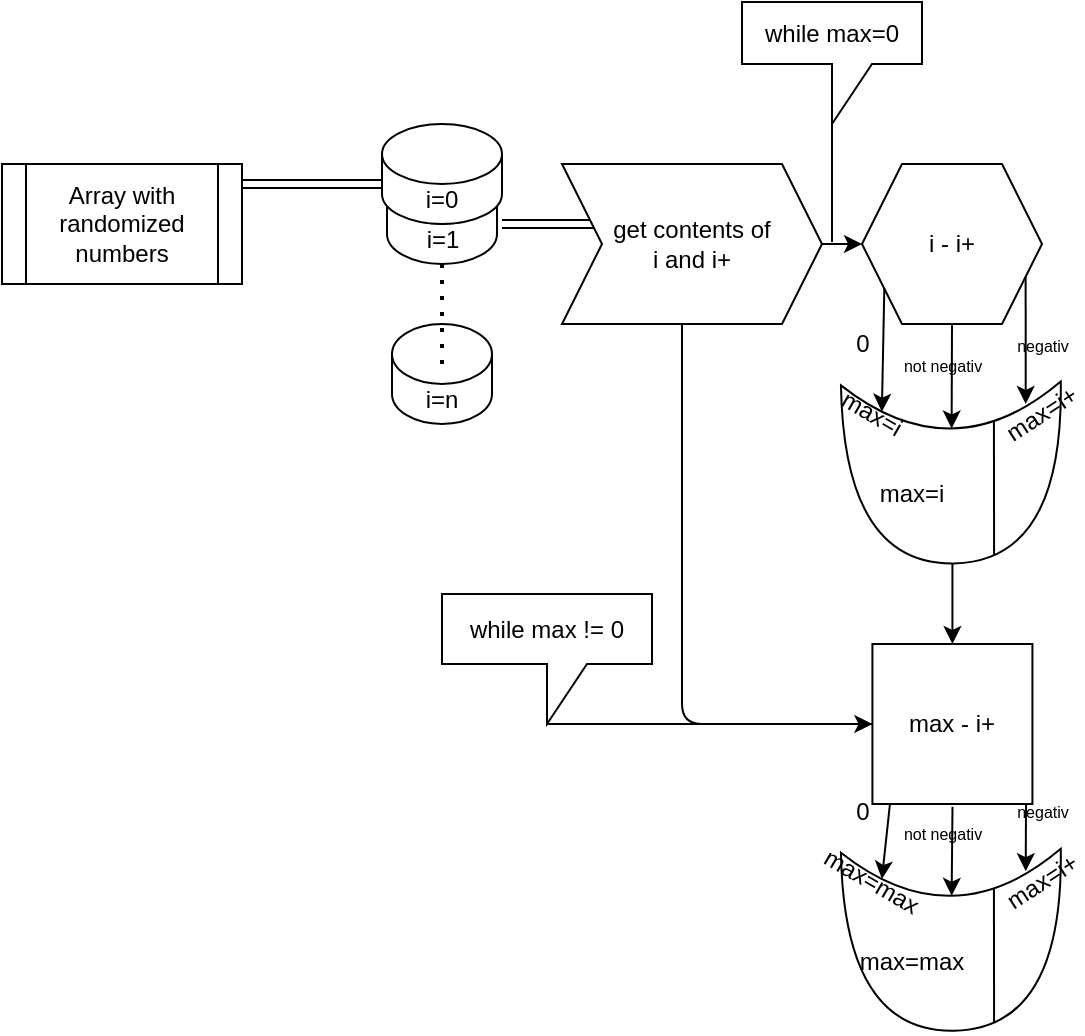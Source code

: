 <mxfile>
    <diagram id="Cix3tnNVNArpZhiBEfJ1" name="array sort">
        <mxGraphModel dx="653" dy="791" grid="1" gridSize="10" guides="1" tooltips="1" connect="1" arrows="1" fold="1" page="1" pageScale="1" pageWidth="827" pageHeight="1169" math="0" shadow="0">
            <root>
                <mxCell id="0"/>
                <mxCell id="1" parent="0"/>
                <mxCell id="7" value="i=n" style="shape=cylinder3;whiteSpace=wrap;html=1;boundedLbl=1;backgroundOutline=1;size=15;" vertex="1" parent="1">
                    <mxGeometry x="295" y="221" width="50" height="50" as="geometry"/>
                </mxCell>
                <mxCell id="4" value="i=1" style="shape=cylinder3;whiteSpace=wrap;html=1;boundedLbl=1;backgroundOutline=1;size=15;" vertex="1" parent="1">
                    <mxGeometry x="292.5" y="141" width="55" height="50" as="geometry"/>
                </mxCell>
                <mxCell id="9" value="" style="shape=link;html=1;" edge="1" parent="1">
                    <mxGeometry width="100" relative="1" as="geometry">
                        <mxPoint x="190" y="151" as="sourcePoint"/>
                        <mxPoint x="290" y="151" as="targetPoint"/>
                    </mxGeometry>
                </mxCell>
                <mxCell id="2" value="Array with randomized numbers" style="shape=process;whiteSpace=wrap;html=1;backgroundOutline=1;" vertex="1" parent="1">
                    <mxGeometry x="100" y="141" width="120" height="60" as="geometry"/>
                </mxCell>
                <mxCell id="3" value="i=0" style="shape=cylinder3;whiteSpace=wrap;html=1;boundedLbl=1;backgroundOutline=1;size=15;" vertex="1" parent="1">
                    <mxGeometry x="290" y="121" width="60" height="50" as="geometry"/>
                </mxCell>
                <mxCell id="11" value="" style="shape=link;html=1;" edge="1" parent="1">
                    <mxGeometry width="100" relative="1" as="geometry">
                        <mxPoint x="350" y="171" as="sourcePoint"/>
                        <mxPoint x="440" y="171" as="targetPoint"/>
                    </mxGeometry>
                </mxCell>
                <mxCell id="6" value="" style="endArrow=none;dashed=1;html=1;dashPattern=1 3;strokeWidth=2;entryX=0.5;entryY=1;entryDx=0;entryDy=0;entryPerimeter=0;" edge="1" parent="1" target="4">
                    <mxGeometry width="50" height="50" relative="1" as="geometry">
                        <mxPoint x="320" y="241" as="sourcePoint"/>
                        <mxPoint x="340" y="201" as="targetPoint"/>
                    </mxGeometry>
                </mxCell>
                <mxCell id="13" style="edgeStyle=none;html=1;entryX=0;entryY=0.5;entryDx=0;entryDy=0;" edge="1" parent="1" source="10" target="12">
                    <mxGeometry relative="1" as="geometry"/>
                </mxCell>
                <mxCell id="10" value="get contents of&lt;br&gt;i and i+" style="shape=step;perimeter=stepPerimeter;whiteSpace=wrap;html=1;fixedSize=1;" vertex="1" parent="1">
                    <mxGeometry x="380" y="141" width="130" height="80" as="geometry"/>
                </mxCell>
                <mxCell id="12" value="i - i+" style="shape=hexagon;perimeter=hexagonPerimeter2;whiteSpace=wrap;html=1;fixedSize=1;size=20;" vertex="1" parent="1">
                    <mxGeometry x="530" y="141" width="90" height="80" as="geometry"/>
                </mxCell>
                <mxCell id="28" style="edgeStyle=none;html=1;entryX=0.5;entryY=0;entryDx=0;entryDy=0;fontSize=8;" edge="1" parent="1" source="14" target="27">
                    <mxGeometry relative="1" as="geometry"/>
                </mxCell>
                <mxCell id="14" value="" style="shape=xor;whiteSpace=wrap;html=1;rotation=89;" vertex="1" parent="1">
                    <mxGeometry x="530.21" y="240.78" width="90" height="109.91" as="geometry"/>
                </mxCell>
                <mxCell id="15" value="" style="endArrow=classic;html=1;exitX=1;exitY=0.75;exitDx=0;exitDy=0;entryX=0.121;entryY=0.161;entryDx=0;entryDy=0;entryPerimeter=0;" edge="1" parent="1" source="12" target="14">
                    <mxGeometry width="50" height="50" relative="1" as="geometry">
                        <mxPoint x="570" y="241" as="sourcePoint"/>
                        <mxPoint x="620" y="191" as="targetPoint"/>
                    </mxGeometry>
                </mxCell>
                <mxCell id="16" value="" style="endArrow=classic;html=1;exitX=0.5;exitY=1;exitDx=0;exitDy=0;entryX=0.25;entryY=0.5;entryDx=0;entryDy=0;entryPerimeter=0;" edge="1" parent="1" source="12" target="14">
                    <mxGeometry width="50" height="50" relative="1" as="geometry">
                        <mxPoint x="558.987" y="201.003" as="sourcePoint"/>
                        <mxPoint x="561.005" y="275.118" as="targetPoint"/>
                    </mxGeometry>
                </mxCell>
                <mxCell id="17" value="" style="endArrow=classic;html=1;exitX=0.124;exitY=0.777;exitDx=0;exitDy=0;entryX=0.15;entryY=0.816;entryDx=0;entryDy=0;entryPerimeter=0;exitPerimeter=0;" edge="1" parent="1" source="12" target="14">
                    <mxGeometry width="50" height="50" relative="1" as="geometry">
                        <mxPoint x="539.997" y="191.003" as="sourcePoint"/>
                        <mxPoint x="542.015" y="265.118" as="targetPoint"/>
                    </mxGeometry>
                </mxCell>
                <mxCell id="18" value="max=i" style="text;html=1;strokeColor=none;fillColor=none;align=center;verticalAlign=middle;whiteSpace=wrap;rounded=0;rotation=30;" vertex="1" parent="1">
                    <mxGeometry x="525" y="261" width="20" height="10" as="geometry"/>
                </mxCell>
                <mxCell id="19" value="0" style="text;html=1;align=center;verticalAlign=middle;resizable=0;points=[];autosize=1;strokeColor=none;fillColor=none;" vertex="1" parent="1">
                    <mxGeometry x="520" y="221" width="20" height="20" as="geometry"/>
                </mxCell>
                <mxCell id="21" value="max=i" style="text;html=1;strokeColor=none;fillColor=none;align=center;verticalAlign=middle;whiteSpace=wrap;rounded=0;" vertex="1" parent="1">
                    <mxGeometry x="545" y="301" width="20" height="10" as="geometry"/>
                </mxCell>
                <mxCell id="22" value="&lt;font style=&quot;font-size: 8px&quot;&gt;not negativ&lt;/font&gt;" style="text;html=1;align=center;verticalAlign=middle;resizable=0;points=[];autosize=1;strokeColor=none;fillColor=none;" vertex="1" parent="1">
                    <mxGeometry x="545" y="231" width="50" height="20" as="geometry"/>
                </mxCell>
                <mxCell id="23" value="max=i+" style="text;html=1;strokeColor=none;fillColor=none;align=center;verticalAlign=middle;whiteSpace=wrap;rounded=0;rotation=-33;" vertex="1" parent="1">
                    <mxGeometry x="610" y="261" width="20" height="10" as="geometry"/>
                </mxCell>
                <mxCell id="24" value="" style="endArrow=none;html=1;fontSize=8;entryX=0.212;entryY=0.307;entryDx=0;entryDy=0;entryPerimeter=0;exitX=0.957;exitY=0.317;exitDx=0;exitDy=0;exitPerimeter=0;" edge="1" parent="1" source="14" target="14">
                    <mxGeometry width="50" height="50" relative="1" as="geometry">
                        <mxPoint x="580" y="381" as="sourcePoint"/>
                        <mxPoint x="630" y="331" as="targetPoint"/>
                    </mxGeometry>
                </mxCell>
                <mxCell id="25" value="&lt;font style=&quot;font-size: 8px&quot;&gt;negativ&lt;/font&gt;" style="text;html=1;align=center;verticalAlign=middle;resizable=0;points=[];autosize=1;strokeColor=none;fillColor=none;" vertex="1" parent="1">
                    <mxGeometry x="600" y="220.78" width="40" height="20" as="geometry"/>
                </mxCell>
                <mxCell id="26" value="" style="endArrow=classic;html=1;fontSize=8;" edge="1" parent="1" target="27">
                    <mxGeometry width="50" height="50" relative="1" as="geometry">
                        <mxPoint x="440" y="221" as="sourcePoint"/>
                        <mxPoint x="440" y="391" as="targetPoint"/>
                        <Array as="points">
                            <mxPoint x="440" y="421"/>
                            <mxPoint x="530" y="421"/>
                        </Array>
                    </mxGeometry>
                </mxCell>
                <mxCell id="27" value="&lt;font style=&quot;font-size: 12px&quot;&gt;max - i+&lt;/font&gt;" style="whiteSpace=wrap;html=1;aspect=fixed;fontSize=8;" vertex="1" parent="1">
                    <mxGeometry x="535.21" y="381" width="80" height="80" as="geometry"/>
                </mxCell>
                <mxCell id="29" value="" style="shape=xor;whiteSpace=wrap;html=1;rotation=89;" vertex="1" parent="1">
                    <mxGeometry x="530.21" y="474.42" width="90" height="109.91" as="geometry"/>
                </mxCell>
                <mxCell id="30" value="" style="endArrow=classic;html=1;entryX=0.121;entryY=0.161;entryDx=0;entryDy=0;entryPerimeter=0;" edge="1" parent="1" target="29">
                    <mxGeometry width="50" height="50" relative="1" as="geometry">
                        <mxPoint x="612" y="461" as="sourcePoint"/>
                        <mxPoint x="620" y="424.64" as="targetPoint"/>
                    </mxGeometry>
                </mxCell>
                <mxCell id="31" value="" style="endArrow=classic;html=1;exitX=0.605;exitY=-0.11;exitDx=0;exitDy=0;entryX=0.25;entryY=0.5;entryDx=0;entryDy=0;entryPerimeter=0;exitPerimeter=0;" edge="1" parent="1" target="29" source="36">
                    <mxGeometry width="50" height="50" relative="1" as="geometry">
                        <mxPoint x="575" y="454.64" as="sourcePoint"/>
                        <mxPoint x="561.005" y="508.758" as="targetPoint"/>
                    </mxGeometry>
                </mxCell>
                <mxCell id="32" value="" style="endArrow=classic;html=1;exitX=1.201;exitY=0.296;exitDx=0;exitDy=0;entryX=0.15;entryY=0.816;entryDx=0;entryDy=0;entryPerimeter=0;exitPerimeter=0;" edge="1" parent="1" target="29" source="34">
                    <mxGeometry width="50" height="50" relative="1" as="geometry">
                        <mxPoint x="541.16" y="436.8" as="sourcePoint"/>
                        <mxPoint x="542.015" y="498.758" as="targetPoint"/>
                    </mxGeometry>
                </mxCell>
                <mxCell id="33" value="max=max" style="text;html=1;strokeColor=none;fillColor=none;align=center;verticalAlign=middle;whiteSpace=wrap;rounded=0;rotation=30;" vertex="1" parent="1">
                    <mxGeometry x="525" y="494.64" width="20" height="10" as="geometry"/>
                </mxCell>
                <mxCell id="34" value="0" style="text;html=1;align=center;verticalAlign=middle;resizable=0;points=[];autosize=1;strokeColor=none;fillColor=none;" vertex="1" parent="1">
                    <mxGeometry x="520" y="454.64" width="20" height="20" as="geometry"/>
                </mxCell>
                <mxCell id="35" value="max=max" style="text;html=1;strokeColor=none;fillColor=none;align=center;verticalAlign=middle;whiteSpace=wrap;rounded=0;" vertex="1" parent="1">
                    <mxGeometry x="545" y="534.64" width="20" height="10" as="geometry"/>
                </mxCell>
                <mxCell id="36" value="&lt;font style=&quot;font-size: 8px&quot;&gt;not negativ&lt;/font&gt;" style="text;html=1;align=center;verticalAlign=middle;resizable=0;points=[];autosize=1;strokeColor=none;fillColor=none;" vertex="1" parent="1">
                    <mxGeometry x="545" y="464.64" width="50" height="20" as="geometry"/>
                </mxCell>
                <mxCell id="37" value="max=i+" style="text;html=1;strokeColor=none;fillColor=none;align=center;verticalAlign=middle;whiteSpace=wrap;rounded=0;rotation=-33;" vertex="1" parent="1">
                    <mxGeometry x="610" y="494.64" width="20" height="10" as="geometry"/>
                </mxCell>
                <mxCell id="38" value="" style="endArrow=none;html=1;fontSize=8;entryX=0.212;entryY=0.307;entryDx=0;entryDy=0;entryPerimeter=0;exitX=0.957;exitY=0.317;exitDx=0;exitDy=0;exitPerimeter=0;" edge="1" parent="1" source="29" target="29">
                    <mxGeometry width="50" height="50" relative="1" as="geometry">
                        <mxPoint x="580" y="614.64" as="sourcePoint"/>
                        <mxPoint x="630" y="564.64" as="targetPoint"/>
                    </mxGeometry>
                </mxCell>
                <mxCell id="39" value="&lt;font style=&quot;font-size: 8px&quot;&gt;negativ&lt;/font&gt;" style="text;html=1;align=center;verticalAlign=middle;resizable=0;points=[];autosize=1;strokeColor=none;fillColor=none;" vertex="1" parent="1">
                    <mxGeometry x="600" y="454.42" width="40" height="20" as="geometry"/>
                </mxCell>
                <mxCell id="42" value="while max=0" style="shape=callout;whiteSpace=wrap;html=1;perimeter=calloutPerimeter;fontSize=12;" vertex="1" parent="1">
                    <mxGeometry x="470" y="60" width="90" height="61" as="geometry"/>
                </mxCell>
                <mxCell id="43" value="" style="endArrow=none;html=1;fontSize=12;entryX=0;entryY=0;entryDx=45;entryDy=61;entryPerimeter=0;" edge="1" parent="1" target="42">
                    <mxGeometry width="50" height="50" relative="1" as="geometry">
                        <mxPoint x="515" y="180" as="sourcePoint"/>
                        <mxPoint x="550" y="120" as="targetPoint"/>
                    </mxGeometry>
                </mxCell>
                <mxCell id="44" value="while max != 0" style="shape=callout;whiteSpace=wrap;html=1;perimeter=calloutPerimeter;fontSize=12;rotation=0;" vertex="1" parent="1">
                    <mxGeometry x="320" y="356" width="105" height="65" as="geometry"/>
                </mxCell>
                <mxCell id="46" value="" style="endArrow=none;html=1;fontSize=12;exitX=0;exitY=0;exitDx=52.5;exitDy=65;exitPerimeter=0;entryX=0;entryY=0.5;entryDx=0;entryDy=0;" edge="1" parent="1" source="44" target="27">
                    <mxGeometry width="50" height="50" relative="1" as="geometry">
                        <mxPoint x="369.5" y="422" as="sourcePoint"/>
                        <mxPoint x="448" y="421" as="targetPoint"/>
                    </mxGeometry>
                </mxCell>
            </root>
        </mxGraphModel>
    </diagram>
</mxfile>